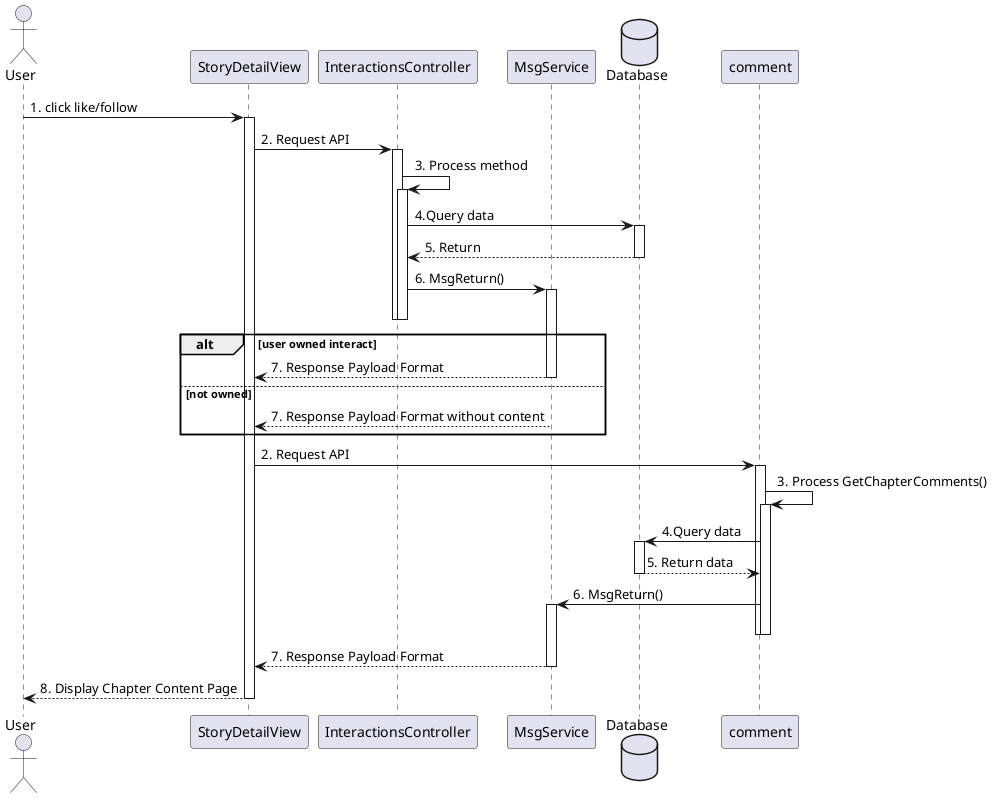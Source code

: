 @startuml
actor       User       as user
participant StoryDetailView as view
participant InteractionsController as interact
participant MsgService as msgService
database    Database as db

user -> view ++: 1. click like/follow
view -> interact ++ : 2. Request API
interact -> interact ++ : 3. Process method
interact -> db ++ : 4.Query data
db --> interact -- : 5. Return
interact -> msgService ++-- : 6. MsgReturn()
deactivate interact
alt user owned interact
    msgService --> view -- : 7. Response Payload Format
else not owned
    msgService --> view -- : 7. Response Payload Format without content
end

view -> comment ++ : 2. Request API
comment -> comment ++ : 3. Process GetChapterComments()
comment -> db ++ : 4.Query data
db --> comment -- : 5. Return data
comment -> msgService ++-- : 6. MsgReturn()
deactivate comment
msgService --> view -- : 7. Response Payload Format

view --> user -- : 8. Display Chapter Content Page
@enduml


